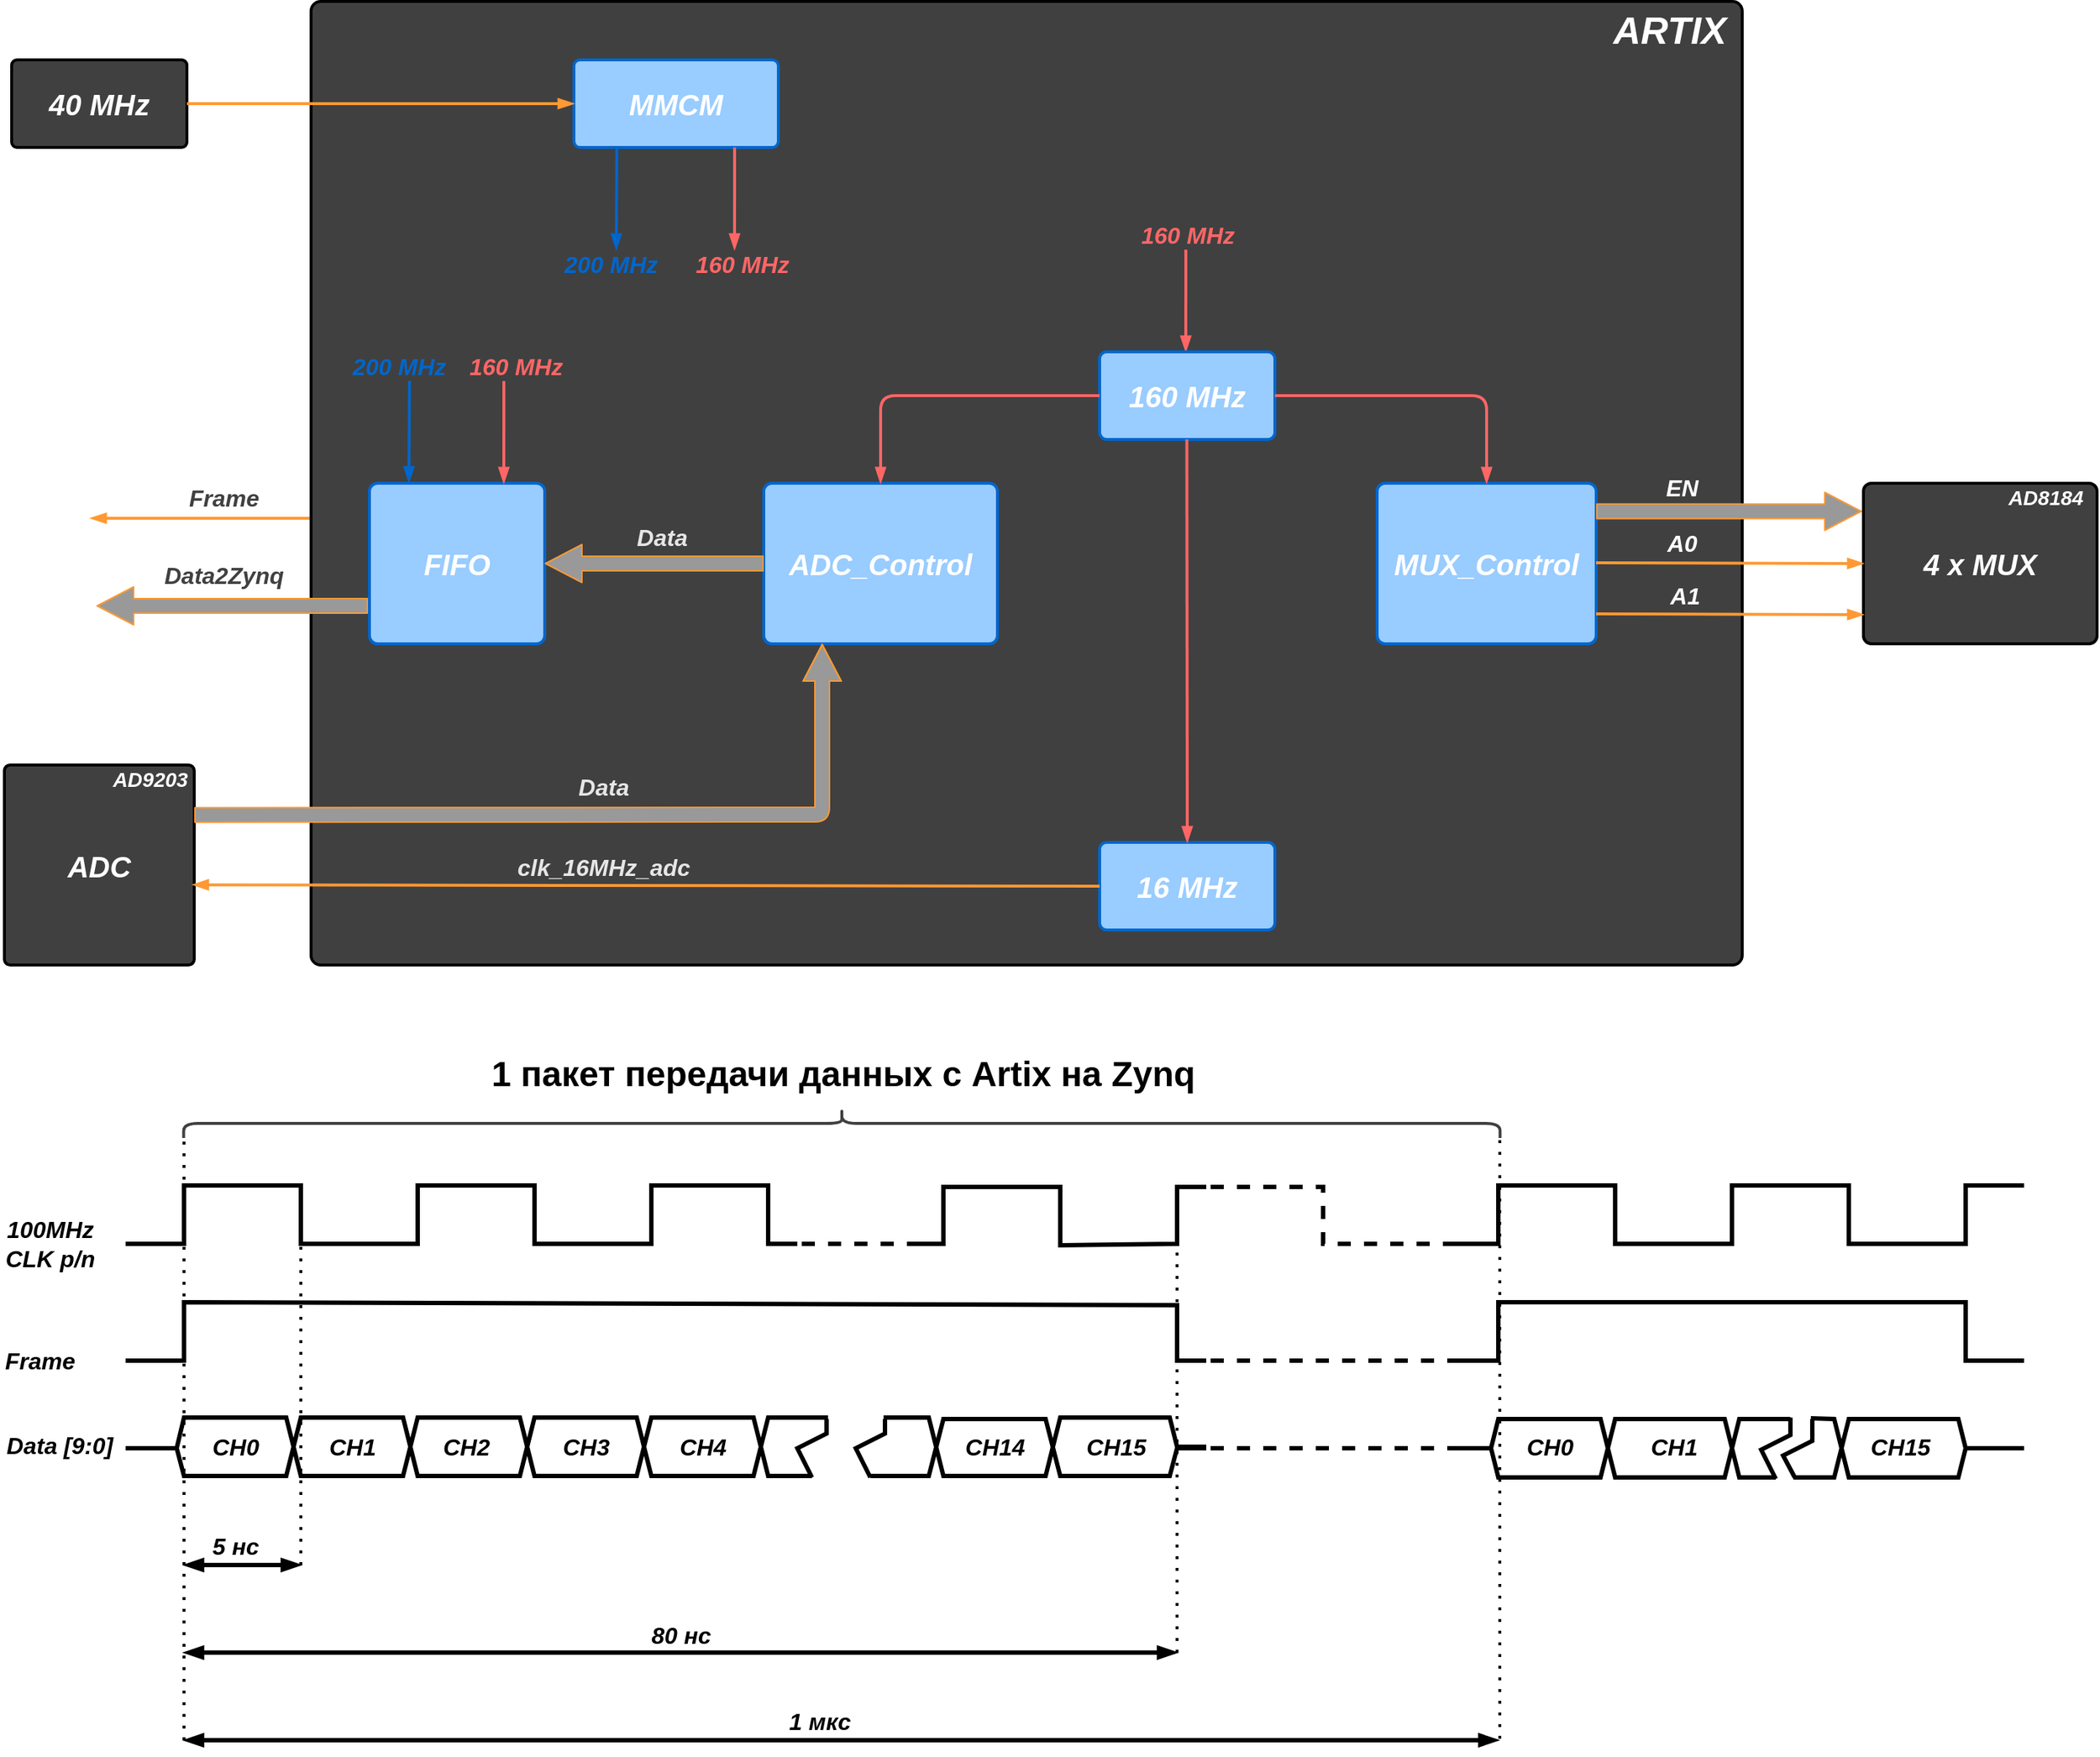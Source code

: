 <mxfile version="13.6.5" type="github">
  <diagram name="Page-1" id="90a13364-a465-7bf4-72fc-28e22215d7a0">
    <mxGraphModel dx="1422" dy="720" grid="1" gridSize="1" guides="1" tooltips="1" connect="1" arrows="1" fold="1" page="1" pageScale="1.5" pageWidth="1169" pageHeight="826" background="#ffffff" math="0" shadow="0">
      <root>
        <mxCell id="0" style=";html=1;" />
        <mxCell id="1" style=";html=1;" parent="0" />
        <mxCell id="dTF6DqdIlyTkAC6OraM3-1" value="" style="rounded=1;whiteSpace=wrap;html=1;arcSize=1;strokeWidth=2;fillColor=#404040;" vertex="1" parent="1">
          <mxGeometry x="340" y="270" width="980" height="660" as="geometry" />
        </mxCell>
        <mxCell id="dTF6DqdIlyTkAC6OraM3-2" value="&lt;font color=&quot;#ffffff&quot; size=&quot;1&quot;&gt;&lt;b&gt;&lt;i style=&quot;font-size: 20px&quot;&gt;MMCM&lt;/i&gt;&lt;/b&gt;&lt;/font&gt;" style="rounded=1;whiteSpace=wrap;html=1;strokeWidth=2;arcSize=7;fillColor=#99CCFF;strokeColor=#0066CC;" vertex="1" parent="1">
          <mxGeometry x="520" y="310" width="140" height="60" as="geometry" />
        </mxCell>
        <mxCell id="dTF6DqdIlyTkAC6OraM3-3" value="&lt;b&gt;&lt;font color=&quot;#ffffff&quot; size=&quot;1&quot;&gt;&lt;i style=&quot;font-size: 20px&quot;&gt;FIFO&lt;/i&gt;&lt;/font&gt;&lt;/b&gt;" style="rounded=1;whiteSpace=wrap;html=1;strokeWidth=2;glass=0;shadow=0;sketch=0;arcSize=5;strokeColor=#0066CC;fillColor=#99CCFF;" vertex="1" parent="1">
          <mxGeometry x="380" y="600" width="120" height="110" as="geometry" />
        </mxCell>
        <mxCell id="dTF6DqdIlyTkAC6OraM3-4" value="&lt;b&gt;&lt;font color=&quot;#ffffff&quot; size=&quot;1&quot;&gt;&lt;i style=&quot;font-size: 20px&quot;&gt;40 MHz&lt;/i&gt;&lt;/font&gt;&lt;/b&gt;" style="rounded=1;whiteSpace=wrap;html=1;arcSize=6;strokeWidth=2;fillColor=#404040;" vertex="1" parent="1">
          <mxGeometry x="135" y="310" width="120" height="60" as="geometry" />
        </mxCell>
        <mxCell id="dTF6DqdIlyTkAC6OraM3-5" value="&lt;b&gt;&lt;i&gt;&lt;font style=&quot;font-size: 20px&quot; color=&quot;#ffffff&quot;&gt;ADC&lt;/font&gt;&lt;/i&gt;&lt;/b&gt;" style="rounded=1;whiteSpace=wrap;html=1;strokeWidth=2;arcSize=3;fillColor=#404040;" vertex="1" parent="1">
          <mxGeometry x="130" y="793" width="130" height="137" as="geometry" />
        </mxCell>
        <mxCell id="dTF6DqdIlyTkAC6OraM3-6" value="&lt;b&gt;&lt;i&gt;&lt;font style=&quot;font-size: 20px&quot; color=&quot;#ffffff&quot;&gt;ADC_Control&lt;/font&gt;&lt;/i&gt;&lt;/b&gt;" style="rounded=1;whiteSpace=wrap;html=1;arcSize=5;fillColor=#99CCFF;strokeWidth=2;strokeColor=#0066CC;" vertex="1" parent="1">
          <mxGeometry x="650" y="600" width="160" height="110" as="geometry" />
        </mxCell>
        <mxCell id="dTF6DqdIlyTkAC6OraM3-7" value="&lt;font color=&quot;#ffffff&quot; size=&quot;1&quot;&gt;&lt;b&gt;&lt;i style=&quot;font-size: 20px&quot;&gt;MUX_Control&lt;/i&gt;&lt;/b&gt;&lt;/font&gt;" style="rounded=1;whiteSpace=wrap;html=1;strokeWidth=2;strokeColor=#0066CC;fillColor=#99CCFF;arcSize=5;" vertex="1" parent="1">
          <mxGeometry x="1070" y="600" width="150" height="110" as="geometry" />
        </mxCell>
        <mxCell id="dTF6DqdIlyTkAC6OraM3-8" value="&lt;b&gt;&lt;i&gt;&lt;font style=&quot;font-size: 20px&quot; color=&quot;#ffffff&quot;&gt;4 x MUX&lt;/font&gt;&lt;/i&gt;&lt;/b&gt;" style="rounded=1;whiteSpace=wrap;html=1;strokeWidth=2;arcSize=5;fillColor=#404040;" vertex="1" parent="1">
          <mxGeometry x="1403" y="600" width="160" height="110" as="geometry" />
        </mxCell>
        <mxCell id="dTF6DqdIlyTkAC6OraM3-10" value="" style="endArrow=blockThin;html=1;entryX=0;entryY=0.5;entryDx=0;entryDy=0;exitX=1;exitY=0.5;exitDx=0;exitDy=0;strokeWidth=2;endFill=1;strokeColor=#FF9933;" edge="1" parent="1" source="dTF6DqdIlyTkAC6OraM3-4" target="dTF6DqdIlyTkAC6OraM3-2">
          <mxGeometry width="50" height="50" relative="1" as="geometry">
            <mxPoint x="700" y="590" as="sourcePoint" />
            <mxPoint x="750" y="540" as="targetPoint" />
          </mxGeometry>
        </mxCell>
        <mxCell id="dTF6DqdIlyTkAC6OraM3-14" value="" style="endArrow=blockThin;html=1;strokeWidth=2;rounded=1;jumpSize=0;endFill=1;exitX=0.21;exitY=1.009;exitDx=0;exitDy=0;exitPerimeter=0;strokeColor=#0066CC;" edge="1" parent="1" source="dTF6DqdIlyTkAC6OraM3-2">
          <mxGeometry width="50" height="50" relative="1" as="geometry">
            <mxPoint x="550" y="373" as="sourcePoint" />
            <mxPoint x="549" y="440" as="targetPoint" />
          </mxGeometry>
        </mxCell>
        <mxCell id="dTF6DqdIlyTkAC6OraM3-15" value="" style="endArrow=blockThin;html=1;endFill=1;strokeWidth=2;exitX=0.786;exitY=1;exitDx=0;exitDy=0;exitPerimeter=0;fillColor=#f8cecc;strokeColor=#FF6666;" edge="1" parent="1" source="dTF6DqdIlyTkAC6OraM3-2">
          <mxGeometry width="50" height="50" relative="1" as="geometry">
            <mxPoint x="680" y="390" as="sourcePoint" />
            <mxPoint x="630" y="440" as="targetPoint" />
          </mxGeometry>
        </mxCell>
        <mxCell id="dTF6DqdIlyTkAC6OraM3-16" value="&lt;b&gt;&lt;font style=&quot;font-size: 16px&quot; color=&quot;#0066cc&quot;&gt;&lt;i&gt;200 MHz&lt;/i&gt;&lt;/font&gt;&lt;/b&gt;" style="text;html=1;align=center;verticalAlign=middle;resizable=0;points=[];autosize=1;" vertex="1" parent="1">
          <mxGeometry x="505" y="440" width="80" height="20" as="geometry" />
        </mxCell>
        <mxCell id="dTF6DqdIlyTkAC6OraM3-17" value="&lt;font color=&quot;#ff6666&quot; size=&quot;1&quot;&gt;&lt;b style=&quot;font-size: 16px&quot;&gt;&lt;i&gt;160 MHz&lt;/i&gt;&lt;/b&gt;&lt;/font&gt;" style="text;html=1;align=center;verticalAlign=middle;resizable=0;points=[];autosize=1;" vertex="1" parent="1">
          <mxGeometry x="595" y="440" width="80" height="20" as="geometry" />
        </mxCell>
        <mxCell id="dTF6DqdIlyTkAC6OraM3-18" value="" style="endArrow=blockThin;html=1;strokeWidth=2;rounded=1;jumpSize=0;endFill=1;exitX=0.21;exitY=1.009;exitDx=0;exitDy=0;exitPerimeter=0;strokeColor=#0066CC;" edge="1" parent="1">
          <mxGeometry width="50" height="50" relative="1" as="geometry">
            <mxPoint x="407.4" y="530" as="sourcePoint" />
            <mxPoint x="407.0" y="599.46" as="targetPoint" />
          </mxGeometry>
        </mxCell>
        <mxCell id="dTF6DqdIlyTkAC6OraM3-19" value="" style="endArrow=blockThin;html=1;endFill=1;strokeWidth=2;exitX=0.786;exitY=1;exitDx=0;exitDy=0;exitPerimeter=0;fillColor=#f8cecc;strokeColor=#FF6666;" edge="1" parent="1">
          <mxGeometry width="50" height="50" relative="1" as="geometry">
            <mxPoint x="472.04" y="530" as="sourcePoint" />
            <mxPoint x="472" y="600" as="targetPoint" />
          </mxGeometry>
        </mxCell>
        <mxCell id="dTF6DqdIlyTkAC6OraM3-20" value="&lt;b&gt;&lt;font style=&quot;font-size: 16px&quot; color=&quot;#0066cc&quot;&gt;&lt;i&gt;200 MHz&lt;/i&gt;&lt;/font&gt;&lt;/b&gt;" style="text;html=1;align=center;verticalAlign=middle;resizable=0;points=[];autosize=1;" vertex="1" parent="1">
          <mxGeometry x="360" y="510" width="80" height="20" as="geometry" />
        </mxCell>
        <mxCell id="dTF6DqdIlyTkAC6OraM3-21" value="&lt;font color=&quot;#ff6666&quot; size=&quot;1&quot;&gt;&lt;b style=&quot;font-size: 16px&quot;&gt;&lt;i&gt;160 MHz&lt;/i&gt;&lt;/b&gt;&lt;/font&gt;" style="text;html=1;align=center;verticalAlign=middle;resizable=0;points=[];autosize=1;" vertex="1" parent="1">
          <mxGeometry x="440" y="510" width="80" height="20" as="geometry" />
        </mxCell>
        <mxCell id="dTF6DqdIlyTkAC6OraM3-24" value="&lt;b&gt;&lt;i&gt;&lt;font style=&quot;font-size: 16px&quot; color=&quot;#e6e6e6&quot;&gt;Data&lt;/font&gt;&lt;/i&gt;&lt;/b&gt;" style="text;html=1;align=center;verticalAlign=middle;resizable=0;points=[];autosize=1;" vertex="1" parent="1">
          <mxGeometry x="555" y="627" width="50" height="20" as="geometry" />
        </mxCell>
        <mxCell id="dTF6DqdIlyTkAC6OraM3-26" value="" style="endArrow=blockThin;html=1;endFill=1;strokeWidth=2;exitX=0.786;exitY=1;exitDx=0;exitDy=0;exitPerimeter=0;fillColor=#f8cecc;strokeColor=#FF6666;" edge="1" parent="1">
          <mxGeometry width="50" height="50" relative="1" as="geometry">
            <mxPoint x="939.04" y="440" as="sourcePoint" />
            <mxPoint x="939" y="510" as="targetPoint" />
          </mxGeometry>
        </mxCell>
        <mxCell id="dTF6DqdIlyTkAC6OraM3-28" value="&lt;b&gt;&lt;i&gt;&lt;font style=&quot;font-size: 20px&quot; color=&quot;#ffffff&quot;&gt;160 MHz&lt;/font&gt;&lt;/i&gt;&lt;/b&gt;" style="rounded=1;whiteSpace=wrap;html=1;shadow=0;glass=0;sketch=0;strokeWidth=2;arcSize=8;fillColor=#99CCFF;strokeColor=#0066CC;" vertex="1" parent="1">
          <mxGeometry x="880" y="510" width="120" height="60" as="geometry" />
        </mxCell>
        <mxCell id="dTF6DqdIlyTkAC6OraM3-29" value="" style="endArrow=blockThin;html=1;endFill=1;strokeWidth=2;exitX=0;exitY=0.5;exitDx=0;exitDy=0;fillColor=#f8cecc;strokeColor=#FF6666;entryX=0.5;entryY=0;entryDx=0;entryDy=0;" edge="1" parent="1" source="dTF6DqdIlyTkAC6OraM3-28" target="dTF6DqdIlyTkAC6OraM3-6">
          <mxGeometry width="50" height="50" relative="1" as="geometry">
            <mxPoint x="910.04" y="570" as="sourcePoint" />
            <mxPoint x="850" y="651" as="targetPoint" />
            <Array as="points">
              <mxPoint x="730" y="540" />
            </Array>
          </mxGeometry>
        </mxCell>
        <mxCell id="dTF6DqdIlyTkAC6OraM3-30" value="" style="endArrow=blockThin;html=1;endFill=1;strokeWidth=2;exitX=1;exitY=0.5;exitDx=0;exitDy=0;fillColor=#f8cecc;strokeColor=#FF6666;entryX=0.5;entryY=0;entryDx=0;entryDy=0;" edge="1" parent="1" source="dTF6DqdIlyTkAC6OraM3-28" target="dTF6DqdIlyTkAC6OraM3-7">
          <mxGeometry width="50" height="50" relative="1" as="geometry">
            <mxPoint x="1160" y="540" as="sourcePoint" />
            <mxPoint x="1010" y="600" as="targetPoint" />
            <Array as="points">
              <mxPoint x="1145" y="540" />
            </Array>
          </mxGeometry>
        </mxCell>
        <mxCell id="dTF6DqdIlyTkAC6OraM3-31" value="&lt;b&gt;&lt;i&gt;&lt;font style=&quot;font-size: 20px&quot; color=&quot;#ffffff&quot;&gt;16 MHz&lt;/font&gt;&lt;/i&gt;&lt;/b&gt;" style="rounded=1;whiteSpace=wrap;html=1;shadow=0;glass=0;sketch=0;strokeWidth=2;arcSize=8;fillColor=#99CCFF;strokeColor=#0066CC;" vertex="1" parent="1">
          <mxGeometry x="880" y="846" width="120" height="60" as="geometry" />
        </mxCell>
        <mxCell id="dTF6DqdIlyTkAC6OraM3-32" value="" style="endArrow=blockThin;html=1;endFill=1;strokeWidth=2;exitX=0.786;exitY=1;exitDx=0;exitDy=0;exitPerimeter=0;fillColor=#f8cecc;strokeColor=#FF6666;entryX=0.5;entryY=0;entryDx=0;entryDy=0;" edge="1" parent="1" target="dTF6DqdIlyTkAC6OraM3-31">
          <mxGeometry width="50" height="50" relative="1" as="geometry">
            <mxPoint x="939.71" y="570" as="sourcePoint" />
            <mxPoint x="939.67" y="640" as="targetPoint" />
          </mxGeometry>
        </mxCell>
        <mxCell id="dTF6DqdIlyTkAC6OraM3-33" value="" style="endArrow=blockThin;html=1;endFill=1;strokeWidth=2;exitX=0;exitY=0.5;exitDx=0;exitDy=0;fillColor=#f8cecc;entryX=0.992;entryY=0.599;entryDx=0;entryDy=0;entryPerimeter=0;strokeColor=#FF9933;" edge="1" parent="1" source="dTF6DqdIlyTkAC6OraM3-31" target="dTF6DqdIlyTkAC6OraM3-5">
          <mxGeometry width="50" height="50" relative="1" as="geometry">
            <mxPoint x="740" y="710" as="sourcePoint" />
            <mxPoint x="300" y="873" as="targetPoint" />
          </mxGeometry>
        </mxCell>
        <mxCell id="dTF6DqdIlyTkAC6OraM3-34" value="&lt;font color=&quot;#e6e6e6&quot; size=&quot;1&quot;&gt;&lt;b&gt;&lt;i style=&quot;font-size: 16px&quot;&gt;clk_16MHz_adc&lt;/i&gt;&lt;/b&gt;&lt;/font&gt;" style="text;html=1;align=center;verticalAlign=middle;resizable=0;points=[];autosize=1;" vertex="1" parent="1">
          <mxGeometry x="475" y="853" width="130" height="20" as="geometry" />
        </mxCell>
        <mxCell id="dTF6DqdIlyTkAC6OraM3-35" value="&lt;b&gt;&lt;i&gt;&lt;font style=&quot;font-size: 16px&quot; color=&quot;#e6e6e6&quot;&gt;Data&lt;/font&gt;&lt;/i&gt;&lt;/b&gt;" style="text;html=1;align=center;verticalAlign=middle;resizable=0;points=[];autosize=1;" vertex="1" parent="1">
          <mxGeometry x="515" y="798" width="50" height="20" as="geometry" />
        </mxCell>
        <mxCell id="dTF6DqdIlyTkAC6OraM3-36" value="&lt;b&gt;&lt;i&gt;&lt;font style=&quot;font-size: 14px&quot; color=&quot;#ffffff&quot;&gt;AD8184&lt;/font&gt;&lt;/i&gt;&lt;/b&gt;" style="text;html=1;strokeColor=none;fillColor=none;align=center;verticalAlign=middle;whiteSpace=wrap;rounded=0;shadow=0;glass=0;sketch=0;" vertex="1" parent="1">
          <mxGeometry x="1493" y="600" width="70" height="20" as="geometry" />
        </mxCell>
        <mxCell id="dTF6DqdIlyTkAC6OraM3-38" value="&lt;b&gt;&lt;i&gt;&lt;font style=&quot;font-size: 14px&quot; color=&quot;#ffffff&quot;&gt;AD9203&lt;/font&gt;&lt;/i&gt;&lt;/b&gt;" style="text;html=1;strokeColor=none;fillColor=none;align=center;verticalAlign=middle;whiteSpace=wrap;rounded=0;shadow=0;glass=0;sketch=0;" vertex="1" parent="1">
          <mxGeometry x="200" y="793" width="60" height="20" as="geometry" />
        </mxCell>
        <mxCell id="dTF6DqdIlyTkAC6OraM3-39" value="&lt;font color=&quot;#ff6666&quot; size=&quot;1&quot;&gt;&lt;b style=&quot;font-size: 16px&quot;&gt;&lt;i&gt;160 MHz&lt;/i&gt;&lt;/b&gt;&lt;/font&gt;" style="text;html=1;align=center;verticalAlign=middle;resizable=0;points=[];autosize=1;" vertex="1" parent="1">
          <mxGeometry x="900" y="420" width="80" height="20" as="geometry" />
        </mxCell>
        <mxCell id="dTF6DqdIlyTkAC6OraM3-41" value="" style="endArrow=blockThin;html=1;endFill=1;strokeWidth=2;fillColor=#f8cecc;exitX=1;exitY=0.164;exitDx=0;exitDy=0;exitPerimeter=0;entryX=0;entryY=0.5;entryDx=0;entryDy=0;strokeColor=#FF9933;" edge="1" parent="1" target="dTF6DqdIlyTkAC6OraM3-8">
          <mxGeometry width="50" height="50" relative="1" as="geometry">
            <mxPoint x="1220" y="654.5" as="sourcePoint" />
            <mxPoint x="1400" y="655" as="targetPoint" />
          </mxGeometry>
        </mxCell>
        <mxCell id="dTF6DqdIlyTkAC6OraM3-43" value="&lt;b&gt;&lt;i&gt;&lt;font style=&quot;font-size: 16px&quot; color=&quot;#ffffff&quot;&gt;EN&lt;/font&gt;&lt;/i&gt;&lt;/b&gt;" style="text;html=1;strokeColor=none;fillColor=none;align=center;verticalAlign=middle;whiteSpace=wrap;rounded=0;shadow=0;glass=0;sketch=0;" vertex="1" parent="1">
          <mxGeometry x="1259" y="593" width="40" height="20" as="geometry" />
        </mxCell>
        <mxCell id="dTF6DqdIlyTkAC6OraM3-44" value="&lt;b&gt;&lt;i&gt;&lt;font style=&quot;font-size: 16px&quot; color=&quot;#ffffff&quot;&gt;A0&lt;/font&gt;&lt;/i&gt;&lt;/b&gt;" style="text;html=1;strokeColor=none;fillColor=none;align=center;verticalAlign=middle;whiteSpace=wrap;rounded=0;shadow=0;glass=0;sketch=0;" vertex="1" parent="1">
          <mxGeometry x="1259" y="631" width="40" height="20" as="geometry" />
        </mxCell>
        <mxCell id="dTF6DqdIlyTkAC6OraM3-45" value="&lt;b&gt;&lt;i&gt;&lt;font style=&quot;font-size: 16px&quot; color=&quot;#ffffff&quot;&gt;A1&lt;/font&gt;&lt;/i&gt;&lt;/b&gt;" style="text;html=1;strokeColor=none;fillColor=none;align=center;verticalAlign=middle;whiteSpace=wrap;rounded=0;shadow=0;glass=0;sketch=0;" vertex="1" parent="1">
          <mxGeometry x="1261" y="667" width="40" height="20" as="geometry" />
        </mxCell>
        <mxCell id="dTF6DqdIlyTkAC6OraM3-48" value="" style="endArrow=blockThin;html=1;endFill=1;strokeWidth=2;fillColor=#f8cecc;exitX=1;exitY=0.164;exitDx=0;exitDy=0;exitPerimeter=0;entryX=0;entryY=0.5;entryDx=0;entryDy=0;strokeColor=#FF9933;" edge="1" parent="1">
          <mxGeometry width="50" height="50" relative="1" as="geometry">
            <mxPoint x="1220" y="689.5" as="sourcePoint" />
            <mxPoint x="1403" y="690" as="targetPoint" />
          </mxGeometry>
        </mxCell>
        <mxCell id="dTF6DqdIlyTkAC6OraM3-52" value="&lt;b&gt;&lt;i&gt;&lt;font style=&quot;font-size: 16px&quot; color=&quot;#404040&quot;&gt;Data2Zynq&lt;/font&gt;&lt;/i&gt;&lt;/b&gt;" style="text;html=1;align=center;verticalAlign=middle;resizable=0;points=[];autosize=1;" vertex="1" parent="1">
          <mxGeometry x="234" y="653" width="92" height="19" as="geometry" />
        </mxCell>
        <mxCell id="dTF6DqdIlyTkAC6OraM3-61" value="&lt;font color=&quot;#ffffff&quot; size=&quot;1&quot;&gt;&lt;i style=&quot;font-size: 26px&quot;&gt;ARTIX&lt;/i&gt;&lt;/font&gt;" style="text;strokeColor=none;fillColor=none;html=1;fontSize=24;fontStyle=1;verticalAlign=middle;align=center;rounded=1;shadow=0;glass=0;dashed=1;dashPattern=1 1;sketch=0;" vertex="1" parent="1">
          <mxGeometry x="1220" y="270" width="100" height="40" as="geometry" />
        </mxCell>
        <mxCell id="dTF6DqdIlyTkAC6OraM3-63" value="" style="endArrow=blockThin;html=1;strokeWidth=2;exitX=0;exitY=0.5;exitDx=0;exitDy=0;endFill=1;strokeColor=#FF9933;" edge="1" parent="1">
          <mxGeometry width="50" height="50" relative="1" as="geometry">
            <mxPoint x="339" y="624" as="sourcePoint" />
            <mxPoint x="189" y="624" as="targetPoint" />
          </mxGeometry>
        </mxCell>
        <mxCell id="dTF6DqdIlyTkAC6OraM3-65" value="" style="shape=flexArrow;endArrow=block;html=1;strokeWidth=1;exitX=1;exitY=0.25;exitDx=0;exitDy=0;entryX=0.25;entryY=1;entryDx=0;entryDy=0;sketch=0;shadow=0;endFill=0;startArrow=none;startFill=0;endWidth=15;endSize=8;fillColor=#999999;strokeColor=#FF9933;" edge="1" parent="1" source="dTF6DqdIlyTkAC6OraM3-5" target="dTF6DqdIlyTkAC6OraM3-6">
          <mxGeometry width="50" height="50" relative="1" as="geometry">
            <mxPoint x="666" y="891" as="sourcePoint" />
            <mxPoint x="806" y="759" as="targetPoint" />
            <Array as="points">
              <mxPoint x="690" y="827" />
            </Array>
          </mxGeometry>
        </mxCell>
        <mxCell id="dTF6DqdIlyTkAC6OraM3-66" value="" style="shape=flexArrow;endArrow=block;html=1;strokeWidth=1;exitX=1;exitY=0.25;exitDx=0;exitDy=0;sketch=0;shadow=0;endFill=0;startArrow=none;startFill=0;endWidth=15;endSize=8;entryX=-0.006;entryY=0.175;entryDx=0;entryDy=0;entryPerimeter=0;strokeColor=#FF9933;fillColor=#999999;" edge="1" parent="1" target="dTF6DqdIlyTkAC6OraM3-8">
          <mxGeometry width="50" height="50" relative="1" as="geometry">
            <mxPoint x="1220" y="619.25" as="sourcePoint" />
            <mxPoint x="1378" y="546" as="targetPoint" />
            <Array as="points" />
          </mxGeometry>
        </mxCell>
        <mxCell id="dTF6DqdIlyTkAC6OraM3-67" value="" style="shape=flexArrow;endArrow=block;html=1;strokeWidth=1;exitX=0;exitY=0.5;exitDx=0;exitDy=0;sketch=0;shadow=0;endFill=0;startArrow=none;startFill=0;endWidth=15;endSize=8;entryX=1;entryY=0.5;entryDx=0;entryDy=0;fillColor=#999999;strokeColor=#FF9933;" edge="1" parent="1" source="dTF6DqdIlyTkAC6OraM3-6" target="dTF6DqdIlyTkAC6OraM3-3">
          <mxGeometry width="50" height="50" relative="1" as="geometry">
            <mxPoint x="520" y="695" as="sourcePoint" />
            <mxPoint x="702.04" y="695" as="targetPoint" />
            <Array as="points" />
          </mxGeometry>
        </mxCell>
        <mxCell id="dTF6DqdIlyTkAC6OraM3-68" value="" style="shape=flexArrow;endArrow=block;html=1;strokeWidth=1;sketch=0;shadow=0;endFill=0;startArrow=none;startFill=0;endWidth=15;endSize=8;fillColor=#999999;strokeColor=#FF9933;" edge="1" parent="1">
          <mxGeometry width="50" height="50" relative="1" as="geometry">
            <mxPoint x="379" y="684" as="sourcePoint" />
            <mxPoint x="193" y="684" as="targetPoint" />
            <Array as="points" />
          </mxGeometry>
        </mxCell>
        <mxCell id="dTF6DqdIlyTkAC6OraM3-70" value="&lt;font color=&quot;#404040&quot;&gt;&lt;span style=&quot;font-size: 16px&quot;&gt;&lt;b&gt;&lt;i&gt;Frame&lt;br&gt;&lt;/i&gt;&lt;/b&gt;&lt;/span&gt;&lt;/font&gt;" style="text;html=1;align=center;verticalAlign=middle;resizable=0;points=[];autosize=1;" vertex="1" parent="1">
          <mxGeometry x="251" y="600" width="58" height="19" as="geometry" />
        </mxCell>
        <mxCell id="dTF6DqdIlyTkAC6OraM3-80" value="" style="endArrow=none;html=1;strokeWidth=3;fontSize=16;endFill=0;shadow=0;fillColor=#999999;jumpStyle=gap;sketch=0;rounded=0;" edge="1" parent="1">
          <mxGeometry width="50" height="50" relative="1" as="geometry">
            <mxPoint x="213" y="1121" as="sourcePoint" />
            <mxPoint x="673" y="1121" as="targetPoint" />
            <Array as="points">
              <mxPoint x="253" y="1121" />
              <mxPoint x="253" y="1081" />
              <mxPoint x="293" y="1081" />
              <mxPoint x="333" y="1081" />
              <mxPoint x="333" y="1121" />
              <mxPoint x="373" y="1121" />
              <mxPoint x="413" y="1121" />
              <mxPoint x="413" y="1081" />
              <mxPoint x="453" y="1081" />
              <mxPoint x="493" y="1081" />
              <mxPoint x="493" y="1121" />
              <mxPoint x="573" y="1121" />
              <mxPoint x="573" y="1081" />
              <mxPoint x="613" y="1081" />
              <mxPoint x="653" y="1081" />
              <mxPoint x="653" y="1121" />
              <mxPoint x="673" y="1121" />
            </Array>
          </mxGeometry>
        </mxCell>
        <mxCell id="dTF6DqdIlyTkAC6OraM3-81" value="" style="endArrow=none;html=1;strokeColor=#000000;strokeWidth=3;fontSize=16;rounded=0;shadow=0;fillColor=#999999;" edge="1" parent="1">
          <mxGeometry width="50" height="50" relative="1" as="geometry">
            <mxPoint x="213" y="1201" as="sourcePoint" />
            <mxPoint x="953" y="1201" as="targetPoint" />
            <Array as="points">
              <mxPoint x="253" y="1201" />
              <mxPoint x="253" y="1161" />
              <mxPoint x="933" y="1163" />
              <mxPoint x="933" y="1201" />
            </Array>
          </mxGeometry>
        </mxCell>
        <mxCell id="dTF6DqdIlyTkAC6OraM3-83" value="" style="endArrow=none;html=1;strokeColor=#000000;strokeWidth=3;fontSize=16;rounded=0;shadow=0;fillColor=#999999;" edge="1" parent="1">
          <mxGeometry width="50" height="50" relative="1" as="geometry">
            <mxPoint x="213" y="1261" as="sourcePoint" />
            <mxPoint x="694" y="1240" as="targetPoint" />
            <Array as="points">
              <mxPoint x="248" y="1261" />
              <mxPoint x="253" y="1280" />
              <mxPoint x="273" y="1280" />
              <mxPoint x="323" y="1280" />
              <mxPoint x="333" y="1240" />
              <mxPoint x="403" y="1240" />
              <mxPoint x="413" y="1280" />
              <mxPoint x="483" y="1280" />
              <mxPoint x="493" y="1240" />
              <mxPoint x="563" y="1240" />
              <mxPoint x="573" y="1280" />
              <mxPoint x="643" y="1280" />
              <mxPoint x="653" y="1240" />
            </Array>
          </mxGeometry>
        </mxCell>
        <mxCell id="dTF6DqdIlyTkAC6OraM3-84" value="" style="endArrow=none;html=1;strokeColor=#000000;strokeWidth=3;fontSize=16;rounded=0;shadow=0;fillColor=#999999;" edge="1" parent="1">
          <mxGeometry width="50" height="50" relative="1" as="geometry">
            <mxPoint x="213" y="1261" as="sourcePoint" />
            <mxPoint x="683" y="1280" as="targetPoint" />
            <Array as="points">
              <mxPoint x="248" y="1261" />
              <mxPoint x="253" y="1240" />
              <mxPoint x="323" y="1240" />
              <mxPoint x="333" y="1280" />
              <mxPoint x="403" y="1280" />
              <mxPoint x="413" y="1240" />
              <mxPoint x="483" y="1240" />
              <mxPoint x="493" y="1280" />
              <mxPoint x="563" y="1280" />
              <mxPoint x="573" y="1240" />
              <mxPoint x="643" y="1240" />
              <mxPoint x="653" y="1280" />
              <mxPoint x="683" y="1280" />
            </Array>
          </mxGeometry>
        </mxCell>
        <mxCell id="dTF6DqdIlyTkAC6OraM3-89" value="&lt;b&gt;&lt;i&gt;&lt;font style=&quot;font-size: 16px&quot;&gt;CH0&lt;/font&gt;&lt;/i&gt;&lt;/b&gt;" style="text;html=1;align=center;verticalAlign=middle;resizable=0;points=[];autosize=1;" vertex="1" parent="1">
          <mxGeometry x="263" y="1250" width="50" height="20" as="geometry" />
        </mxCell>
        <mxCell id="dTF6DqdIlyTkAC6OraM3-90" value="&lt;b&gt;&lt;i&gt;&lt;font style=&quot;font-size: 16px&quot;&gt;CH1&lt;/font&gt;&lt;/i&gt;&lt;/b&gt;" style="text;html=1;align=center;verticalAlign=middle;resizable=0;points=[];autosize=1;" vertex="1" parent="1">
          <mxGeometry x="343" y="1250" width="50" height="20" as="geometry" />
        </mxCell>
        <mxCell id="dTF6DqdIlyTkAC6OraM3-91" value="&lt;b&gt;&lt;i&gt;&lt;font style=&quot;font-size: 16px&quot;&gt;CH2&lt;/font&gt;&lt;/i&gt;&lt;/b&gt;" style="text;html=1;align=center;verticalAlign=middle;resizable=0;points=[];autosize=1;" vertex="1" parent="1">
          <mxGeometry x="421" y="1250" width="50" height="20" as="geometry" />
        </mxCell>
        <mxCell id="dTF6DqdIlyTkAC6OraM3-92" value="&lt;b&gt;&lt;i&gt;&lt;font style=&quot;font-size: 16px&quot;&gt;CH3&lt;/font&gt;&lt;/i&gt;&lt;/b&gt;" style="text;html=1;align=center;verticalAlign=middle;resizable=0;points=[];autosize=1;" vertex="1" parent="1">
          <mxGeometry x="503" y="1250" width="50" height="20" as="geometry" />
        </mxCell>
        <mxCell id="dTF6DqdIlyTkAC6OraM3-93" value="&lt;b&gt;&lt;i&gt;&lt;font style=&quot;font-size: 16px&quot;&gt;CH4&lt;/font&gt;&lt;/i&gt;&lt;/b&gt;" style="text;html=1;align=center;verticalAlign=middle;resizable=0;points=[];autosize=1;" vertex="1" parent="1">
          <mxGeometry x="583" y="1250" width="50" height="20" as="geometry" />
        </mxCell>
        <mxCell id="dTF6DqdIlyTkAC6OraM3-95" value="" style="endArrow=none;html=1;shadow=0;strokeWidth=3;fillColor=#999999;rounded=0;" edge="1" parent="1">
          <mxGeometry width="50" height="50" relative="1" as="geometry">
            <mxPoint x="683" y="1281" as="sourcePoint" />
            <mxPoint x="693" y="1241" as="targetPoint" />
            <Array as="points">
              <mxPoint x="673" y="1261" />
              <mxPoint x="693" y="1251" />
            </Array>
          </mxGeometry>
        </mxCell>
        <mxCell id="dTF6DqdIlyTkAC6OraM3-96" value="" style="endArrow=none;dashed=1;html=1;strokeWidth=3;shadow=0;fillColor=#999999;" edge="1" parent="1">
          <mxGeometry width="50" height="50" relative="1" as="geometry">
            <mxPoint x="676" y="1121" as="sourcePoint" />
            <mxPoint x="753" y="1121" as="targetPoint" />
          </mxGeometry>
        </mxCell>
        <mxCell id="dTF6DqdIlyTkAC6OraM3-97" value="" style="endArrow=none;html=1;shadow=0;strokeColor=#000000;strokeWidth=3;fillColor=#999999;rounded=0;" edge="1" parent="1">
          <mxGeometry width="50" height="50" relative="1" as="geometry">
            <mxPoint x="753" y="1121" as="sourcePoint" />
            <mxPoint x="953" y="1082" as="targetPoint" />
            <Array as="points">
              <mxPoint x="773" y="1121" />
              <mxPoint x="773" y="1082" />
              <mxPoint x="853" y="1082" />
              <mxPoint x="853" y="1122" />
              <mxPoint x="933" y="1121" />
              <mxPoint x="933" y="1082" />
            </Array>
          </mxGeometry>
        </mxCell>
        <mxCell id="dTF6DqdIlyTkAC6OraM3-98" value="" style="endArrow=none;html=1;shadow=0;strokeColor=#000000;strokeWidth=3;fillColor=#999999;rounded=0;" edge="1" parent="1">
          <mxGeometry width="50" height="50" relative="1" as="geometry">
            <mxPoint x="732" y="1240" as="sourcePoint" />
            <mxPoint x="953" y="1260" as="targetPoint" />
            <Array as="points">
              <mxPoint x="763" y="1240" />
              <mxPoint x="773" y="1280" />
              <mxPoint x="843" y="1280" />
              <mxPoint x="853" y="1240" />
              <mxPoint x="928" y="1240" />
              <mxPoint x="933" y="1260" />
              <mxPoint x="953" y="1260" />
            </Array>
          </mxGeometry>
        </mxCell>
        <mxCell id="dTF6DqdIlyTkAC6OraM3-99" value="" style="endArrow=none;html=1;shadow=0;strokeWidth=1;fillColor=#999999;strokeColor=none;rounded=0;" edge="1" parent="1">
          <mxGeometry width="50" height="50" relative="1" as="geometry">
            <mxPoint x="743" y="1280" as="sourcePoint" />
            <mxPoint x="883" y="1261" as="targetPoint" />
            <Array as="points">
              <mxPoint x="763" y="1241" />
              <mxPoint x="793" y="1241" />
            </Array>
          </mxGeometry>
        </mxCell>
        <mxCell id="dTF6DqdIlyTkAC6OraM3-100" value="" style="endArrow=none;html=1;shadow=0;strokeColor=#000000;strokeWidth=3;fillColor=#999999;rounded=0;" edge="1" parent="1">
          <mxGeometry width="50" height="50" relative="1" as="geometry">
            <mxPoint x="723" y="1280" as="sourcePoint" />
            <mxPoint x="953" y="1261" as="targetPoint" />
            <Array as="points">
              <mxPoint x="763" y="1280" />
              <mxPoint x="773" y="1241" />
              <mxPoint x="843" y="1241" />
              <mxPoint x="853" y="1280" />
              <mxPoint x="928" y="1280" />
              <mxPoint x="933" y="1261" />
            </Array>
          </mxGeometry>
        </mxCell>
        <mxCell id="dTF6DqdIlyTkAC6OraM3-101" value="" style="endArrow=none;html=1;shadow=0;strokeWidth=3;fillColor=#999999;rounded=0;" edge="1" parent="1">
          <mxGeometry width="50" height="50" relative="1" as="geometry">
            <mxPoint x="723" y="1281" as="sourcePoint" />
            <mxPoint x="733" y="1241" as="targetPoint" />
            <Array as="points">
              <mxPoint x="713" y="1261" />
              <mxPoint x="733" y="1251" />
            </Array>
          </mxGeometry>
        </mxCell>
        <mxCell id="dTF6DqdIlyTkAC6OraM3-102" value="&lt;b&gt;&lt;i&gt;&lt;font style=&quot;font-size: 16px&quot;&gt;CH14&lt;/font&gt;&lt;/i&gt;&lt;/b&gt;" style="text;html=1;align=center;verticalAlign=middle;resizable=0;points=[];autosize=1;" vertex="1" parent="1">
          <mxGeometry x="778" y="1250" width="60" height="20" as="geometry" />
        </mxCell>
        <mxCell id="dTF6DqdIlyTkAC6OraM3-103" value="&lt;b&gt;&lt;i&gt;&lt;font style=&quot;font-size: 16px&quot;&gt;CH15&lt;/font&gt;&lt;/i&gt;&lt;/b&gt;" style="text;html=1;align=center;verticalAlign=middle;resizable=0;points=[];autosize=1;" vertex="1" parent="1">
          <mxGeometry x="861" y="1250" width="60" height="20" as="geometry" />
        </mxCell>
        <mxCell id="dTF6DqdIlyTkAC6OraM3-104" value="" style="endArrow=none;dashed=1;html=1;strokeWidth=3;shadow=0;fillColor=#999999;rounded=0;" edge="1" parent="1">
          <mxGeometry width="50" height="50" relative="1" as="geometry">
            <mxPoint x="956" y="1082" as="sourcePoint" />
            <mxPoint x="1118" y="1121" as="targetPoint" />
            <Array as="points">
              <mxPoint x="1033" y="1082" />
              <mxPoint x="1033" y="1121" />
            </Array>
          </mxGeometry>
        </mxCell>
        <mxCell id="dTF6DqdIlyTkAC6OraM3-105" value="" style="endArrow=none;dashed=1;html=1;strokeWidth=3;shadow=0;fillColor=#999999;" edge="1" parent="1">
          <mxGeometry width="50" height="50" relative="1" as="geometry">
            <mxPoint x="956" y="1201" as="sourcePoint" />
            <mxPoint x="1113" y="1201" as="targetPoint" />
          </mxGeometry>
        </mxCell>
        <mxCell id="dTF6DqdIlyTkAC6OraM3-106" value="" style="endArrow=none;dashed=1;html=1;strokeWidth=3;shadow=0;fillColor=#999999;" edge="1" parent="1">
          <mxGeometry width="50" height="50" relative="1" as="geometry">
            <mxPoint x="956" y="1261" as="sourcePoint" />
            <mxPoint x="1113" y="1261" as="targetPoint" />
          </mxGeometry>
        </mxCell>
        <mxCell id="dTF6DqdIlyTkAC6OraM3-107" value="" style="endArrow=none;html=1;shadow=0;strokeWidth=3;fillColor=#999999;fontSize=16;rounded=0;" edge="1" parent="1">
          <mxGeometry width="50" height="50" relative="1" as="geometry">
            <mxPoint x="1118" y="1201" as="sourcePoint" />
            <mxPoint x="1513" y="1201" as="targetPoint" />
            <Array as="points">
              <mxPoint x="1153" y="1201" />
              <mxPoint x="1153" y="1161" />
              <mxPoint x="1473" y="1161" />
              <mxPoint x="1473" y="1201" />
            </Array>
          </mxGeometry>
        </mxCell>
        <mxCell id="dTF6DqdIlyTkAC6OraM3-109" value="" style="endArrow=none;html=1;shadow=0;strokeWidth=3;fillColor=#999999;fontSize=16;rounded=0;" edge="1" parent="1">
          <mxGeometry width="50" height="50" relative="1" as="geometry">
            <mxPoint x="1118" y="1121" as="sourcePoint" />
            <mxPoint x="1513" y="1081" as="targetPoint" />
            <Array as="points">
              <mxPoint x="1118" y="1121" />
              <mxPoint x="1153" y="1121" />
              <mxPoint x="1153" y="1081" />
              <mxPoint x="1233" y="1081" />
              <mxPoint x="1233" y="1121" />
              <mxPoint x="1313" y="1121" />
              <mxPoint x="1313" y="1081" />
              <mxPoint x="1393" y="1081" />
              <mxPoint x="1393" y="1121" />
              <mxPoint x="1473" y="1121" />
              <mxPoint x="1473" y="1081" />
            </Array>
          </mxGeometry>
        </mxCell>
        <mxCell id="dTF6DqdIlyTkAC6OraM3-110" value="" style="endArrow=none;html=1;shadow=0;strokeWidth=3;fillColor=#999999;fontSize=16;rounded=0;" edge="1" parent="1">
          <mxGeometry width="50" height="50" relative="1" as="geometry">
            <mxPoint x="1118" y="1261" as="sourcePoint" />
            <mxPoint x="1353" y="1241" as="targetPoint" />
            <Array as="points">
              <mxPoint x="1148" y="1261" />
              <mxPoint x="1153" y="1241" />
              <mxPoint x="1223" y="1241" />
              <mxPoint x="1233" y="1281" />
              <mxPoint x="1308" y="1281" />
              <mxPoint x="1318" y="1241" />
            </Array>
          </mxGeometry>
        </mxCell>
        <mxCell id="dTF6DqdIlyTkAC6OraM3-111" value="" style="endArrow=none;html=1;shadow=0;strokeWidth=3;fillColor=#999999;fontSize=16;rounded=0;" edge="1" parent="1">
          <mxGeometry width="50" height="50" relative="1" as="geometry">
            <mxPoint x="1118" y="1261" as="sourcePoint" />
            <mxPoint x="1343" y="1281" as="targetPoint" />
            <Array as="points">
              <mxPoint x="1148" y="1261" />
              <mxPoint x="1153" y="1281" />
              <mxPoint x="1223" y="1281" />
              <mxPoint x="1233" y="1241" />
              <mxPoint x="1308" y="1241" />
              <mxPoint x="1318" y="1281" />
            </Array>
          </mxGeometry>
        </mxCell>
        <mxCell id="dTF6DqdIlyTkAC6OraM3-112" value="" style="endArrow=none;html=1;shadow=0;strokeWidth=3;fillColor=#999999;rounded=0;" edge="1" parent="1">
          <mxGeometry width="50" height="50" relative="1" as="geometry">
            <mxPoint x="1343" y="1282" as="sourcePoint" />
            <mxPoint x="1353" y="1240" as="targetPoint" />
            <Array as="points">
              <mxPoint x="1333" y="1262" />
              <mxPoint x="1353" y="1252" />
            </Array>
          </mxGeometry>
        </mxCell>
        <mxCell id="dTF6DqdIlyTkAC6OraM3-113" value="" style="endArrow=none;html=1;shadow=0;strokeWidth=3;fillColor=#999999;rounded=0;" edge="1" parent="1">
          <mxGeometry width="50" height="50" relative="1" as="geometry">
            <mxPoint x="1356" y="1281" as="sourcePoint" />
            <mxPoint x="1368" y="1241" as="targetPoint" />
            <Array as="points">
              <mxPoint x="1348" y="1266" />
              <mxPoint x="1368" y="1256" />
            </Array>
          </mxGeometry>
        </mxCell>
        <mxCell id="dTF6DqdIlyTkAC6OraM3-114" value="" style="endArrow=none;html=1;shadow=0;strokeWidth=3;fillColor=#999999;fontSize=16;rounded=0;" edge="1" parent="1">
          <mxGeometry width="50" height="50" relative="1" as="geometry">
            <mxPoint x="1367" y="1240.5" as="sourcePoint" />
            <mxPoint x="1513" y="1261" as="targetPoint" />
            <Array as="points">
              <mxPoint x="1383" y="1241" />
              <mxPoint x="1393" y="1281" />
              <mxPoint x="1468" y="1281" />
              <mxPoint x="1473" y="1261" />
            </Array>
          </mxGeometry>
        </mxCell>
        <mxCell id="dTF6DqdIlyTkAC6OraM3-115" value="" style="endArrow=none;html=1;shadow=0;strokeWidth=3;fillColor=#999999;fontSize=16;rounded=0;" edge="1" parent="1">
          <mxGeometry width="50" height="50" relative="1" as="geometry">
            <mxPoint x="1355" y="1281" as="sourcePoint" />
            <mxPoint x="1513" y="1261" as="targetPoint" />
            <Array as="points">
              <mxPoint x="1383" y="1281" />
              <mxPoint x="1393" y="1241" />
              <mxPoint x="1468" y="1241" />
              <mxPoint x="1473" y="1261" />
            </Array>
          </mxGeometry>
        </mxCell>
        <mxCell id="dTF6DqdIlyTkAC6OraM3-116" value="&lt;b&gt;&lt;i&gt;&lt;font style=&quot;font-size: 16px&quot;&gt;CH0&lt;/font&gt;&lt;/i&gt;&lt;/b&gt;" style="text;html=1;align=center;verticalAlign=middle;resizable=0;points=[];autosize=1;" vertex="1" parent="1">
          <mxGeometry x="1163" y="1250" width="50" height="20" as="geometry" />
        </mxCell>
        <mxCell id="dTF6DqdIlyTkAC6OraM3-117" value="&lt;b&gt;&lt;i&gt;&lt;font style=&quot;font-size: 16px&quot;&gt;CH1&lt;/font&gt;&lt;/i&gt;&lt;/b&gt;" style="text;html=1;align=center;verticalAlign=middle;resizable=0;points=[];autosize=1;" vertex="1" parent="1">
          <mxGeometry x="1248" y="1250" width="50" height="20" as="geometry" />
        </mxCell>
        <mxCell id="dTF6DqdIlyTkAC6OraM3-118" value="&lt;b&gt;&lt;i&gt;&lt;font style=&quot;font-size: 16px&quot;&gt;CH15&lt;/font&gt;&lt;/i&gt;&lt;/b&gt;" style="text;html=1;align=center;verticalAlign=middle;resizable=0;points=[];autosize=1;" vertex="1" parent="1">
          <mxGeometry x="1398" y="1250" width="60" height="20" as="geometry" />
        </mxCell>
        <mxCell id="dTF6DqdIlyTkAC6OraM3-119" value="" style="endArrow=blockThin;startArrow=blockThin;html=1;shadow=0;strokeWidth=3;fillColor=#999999;fontSize=16;endFill=1;startFill=1;" edge="1" parent="1">
          <mxGeometry width="50" height="50" relative="1" as="geometry">
            <mxPoint x="253" y="1461" as="sourcePoint" />
            <mxPoint x="1153" y="1461" as="targetPoint" />
            <Array as="points" />
          </mxGeometry>
        </mxCell>
        <mxCell id="dTF6DqdIlyTkAC6OraM3-120" value="" style="endArrow=blockThin;startArrow=blockThin;html=1;shadow=0;strokeWidth=3;fillColor=#999999;fontSize=16;startFill=1;endFill=1;" edge="1" parent="1">
          <mxGeometry width="50" height="50" relative="1" as="geometry">
            <mxPoint x="253" y="1341" as="sourcePoint" />
            <mxPoint x="333" y="1341" as="targetPoint" />
          </mxGeometry>
        </mxCell>
        <mxCell id="dTF6DqdIlyTkAC6OraM3-121" value="" style="endArrow=blockThin;startArrow=blockThin;html=1;shadow=0;strokeWidth=3;fillColor=#999999;fontSize=16;endFill=1;startFill=1;" edge="1" parent="1">
          <mxGeometry width="50" height="50" relative="1" as="geometry">
            <mxPoint x="253" y="1401" as="sourcePoint" />
            <mxPoint x="933" y="1401" as="targetPoint" />
          </mxGeometry>
        </mxCell>
        <mxCell id="dTF6DqdIlyTkAC6OraM3-122" value="&lt;b&gt;&lt;i&gt;5 нс&lt;/i&gt;&lt;/b&gt;" style="text;html=1;align=center;verticalAlign=middle;resizable=0;points=[];autosize=1;fontSize=16;" vertex="1" parent="1">
          <mxGeometry x="265.5" y="1315" width="45" height="25" as="geometry" />
        </mxCell>
        <mxCell id="dTF6DqdIlyTkAC6OraM3-123" value="&lt;b&gt;&lt;i&gt;80 нс&lt;/i&gt;&lt;/b&gt;" style="text;html=1;align=center;verticalAlign=middle;resizable=0;points=[];autosize=1;fontSize=16;" vertex="1" parent="1">
          <mxGeometry x="565.5" y="1376" width="55" height="25" as="geometry" />
        </mxCell>
        <mxCell id="dTF6DqdIlyTkAC6OraM3-124" value="&lt;b&gt;&lt;i&gt;1 мкс&lt;/i&gt;&lt;/b&gt;" style="text;html=1;align=center;verticalAlign=middle;resizable=0;points=[];autosize=1;fontSize=16;" vertex="1" parent="1">
          <mxGeometry x="660.5" y="1435" width="55" height="25" as="geometry" />
        </mxCell>
        <mxCell id="dTF6DqdIlyTkAC6OraM3-125" value="" style="endArrow=none;dashed=1;html=1;dashPattern=1 3;strokeWidth=2;shadow=0;fillColor=#999999;fontSize=16;" edge="1" parent="1">
          <mxGeometry width="50" height="50" relative="1" as="geometry">
            <mxPoint x="253" y="1461" as="sourcePoint" />
            <mxPoint x="253" y="1050" as="targetPoint" />
          </mxGeometry>
        </mxCell>
        <mxCell id="dTF6DqdIlyTkAC6OraM3-126" value="" style="endArrow=none;dashed=1;html=1;dashPattern=1 3;strokeWidth=2;shadow=0;fillColor=#999999;fontSize=16;" edge="1" parent="1">
          <mxGeometry width="50" height="50" relative="1" as="geometry">
            <mxPoint x="1154" y="1460" as="sourcePoint" />
            <mxPoint x="1154" y="1050" as="targetPoint" />
          </mxGeometry>
        </mxCell>
        <mxCell id="dTF6DqdIlyTkAC6OraM3-127" value="" style="endArrow=none;dashed=1;html=1;dashPattern=1 3;strokeWidth=2;shadow=0;fillColor=#999999;fontSize=16;" edge="1" parent="1">
          <mxGeometry width="50" height="50" relative="1" as="geometry">
            <mxPoint x="333" y="1341" as="sourcePoint" />
            <mxPoint x="333" y="1121" as="targetPoint" />
          </mxGeometry>
        </mxCell>
        <mxCell id="dTF6DqdIlyTkAC6OraM3-128" value="" style="endArrow=none;dashed=1;html=1;dashPattern=1 3;strokeWidth=2;shadow=0;fillColor=#999999;fontSize=16;" edge="1" parent="1">
          <mxGeometry width="50" height="50" relative="1" as="geometry">
            <mxPoint x="933" y="1401" as="sourcePoint" />
            <mxPoint x="933" y="1126" as="targetPoint" />
          </mxGeometry>
        </mxCell>
        <mxCell id="dTF6DqdIlyTkAC6OraM3-129" value="&lt;b&gt;&lt;i&gt;100MHz&lt;br&gt;CLK p/n&lt;/i&gt;&lt;/b&gt;" style="text;html=1;strokeColor=none;fillColor=none;align=center;verticalAlign=middle;whiteSpace=wrap;rounded=0;shadow=0;glass=0;dashed=1;dashPattern=1 1;sketch=0;fontSize=16;" vertex="1" parent="1">
          <mxGeometry x="127" y="1098" width="69" height="45" as="geometry" />
        </mxCell>
        <mxCell id="dTF6DqdIlyTkAC6OraM3-130" value="&lt;b&gt;&lt;i&gt;Data [9:0]&lt;br&gt;&lt;/i&gt;&lt;/b&gt;" style="text;html=1;strokeColor=none;fillColor=none;align=center;verticalAlign=middle;whiteSpace=wrap;rounded=0;shadow=0;glass=0;dashed=1;dashPattern=1 1;sketch=0;fontSize=16;" vertex="1" parent="1">
          <mxGeometry x="127" y="1244" width="82" height="30" as="geometry" />
        </mxCell>
        <mxCell id="dTF6DqdIlyTkAC6OraM3-132" value="&lt;b&gt;&lt;i&gt;Frame&lt;/i&gt;&lt;/b&gt;" style="text;html=1;strokeColor=none;fillColor=none;align=center;verticalAlign=middle;whiteSpace=wrap;rounded=0;shadow=0;glass=0;dashed=1;dashPattern=1 1;sketch=0;fontSize=16;" vertex="1" parent="1">
          <mxGeometry x="127" y="1186" width="55" height="30" as="geometry" />
        </mxCell>
        <mxCell id="dTF6DqdIlyTkAC6OraM3-133" value="" style="shape=curlyBracket;whiteSpace=wrap;html=1;rounded=1;shadow=0;glass=0;sketch=0;strokeColor=#404040;strokeWidth=2;fillColor=none;gradientColor=none;fontSize=16;rotation=90;" vertex="1" parent="1">
          <mxGeometry x="693.47" y="587.8" width="20" height="901.42" as="geometry" />
        </mxCell>
        <mxCell id="dTF6DqdIlyTkAC6OraM3-134" value="1 пакет передачи данных с Artix на Zynq" style="text;strokeColor=none;fillColor=none;html=1;fontSize=24;fontStyle=1;verticalAlign=middle;align=center;rounded=1;shadow=0;glass=0;sketch=0;" vertex="1" parent="1">
          <mxGeometry x="459.25" y="985" width="490" height="40" as="geometry" />
        </mxCell>
      </root>
    </mxGraphModel>
  </diagram>
</mxfile>
